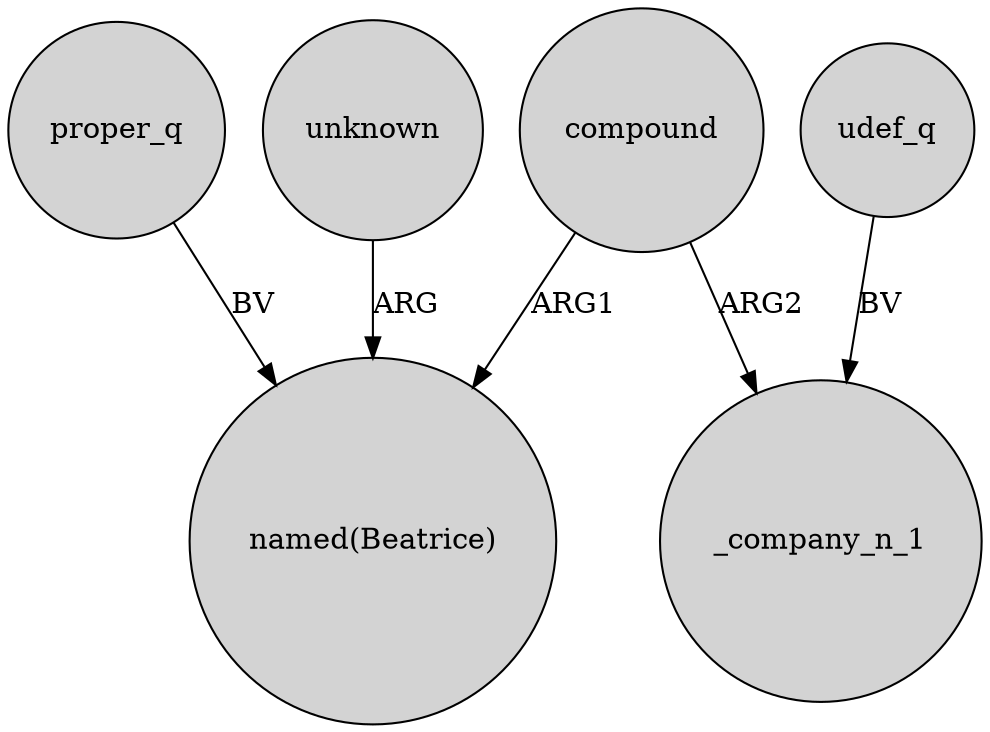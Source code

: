 digraph {
	node [shape=circle style=filled]
	proper_q -> "named(Beatrice)" [label=BV]
	compound -> "named(Beatrice)" [label=ARG1]
	udef_q -> _company_n_1 [label=BV]
	unknown -> "named(Beatrice)" [label=ARG]
	compound -> _company_n_1 [label=ARG2]
}
